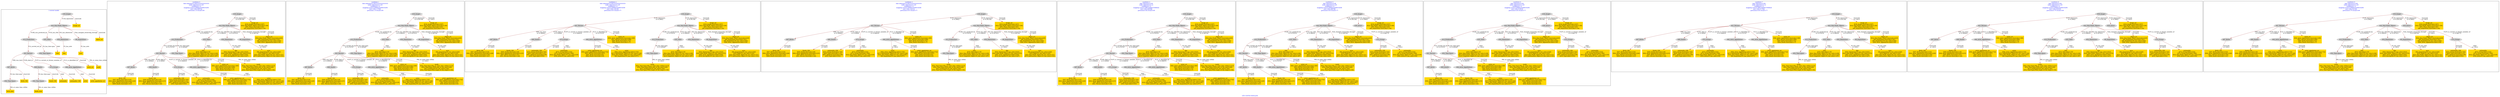digraph n0 {
fontcolor="blue"
remincross="true"
label="s24-s-norton-simon.json"
subgraph cluster_0 {
label="1-correct model"
n2[style="filled",color="white",fillcolor="lightgray",label="E12_Production1"];
n3[style="filled",color="white",fillcolor="lightgray",label="E21_Person1"];
n4[style="filled",color="white",fillcolor="lightgray",label="E52_Time-Span3"];
n5[style="filled",color="white",fillcolor="lightgray",label="E67_Birth1"];
n6[style="filled",color="white",fillcolor="lightgray",label="E69_Death1"];
n7[style="filled",color="white",fillcolor="lightgray",label="E74_Group1"];
n8[style="filled",color="white",fillcolor="lightgray",label="E82_Actor_Appellation1"];
n9[style="filled",color="white",fillcolor="lightgray",label="E22_Man-Made_Object1"];
n10[style="filled",color="white",fillcolor="lightgray",label="E35_Title1"];
n11[style="filled",color="white",fillcolor="lightgray",label="E54_Dimension1"];
n12[style="filled",color="white",fillcolor="lightgray",label="E8_Acquisition1"];
n13[style="filled",color="white",fillcolor="lightgray",label="E38_Image1"];
n14[style="filled",color="white",fillcolor="lightgray",label="E52_Time-Span1"];
n15[style="filled",color="white",fillcolor="lightgray",label="E52_Time-Span2"];
n16[shape="plaintext",style="filled",fillcolor="gold",label="artist_uri"];
n17[shape="plaintext",style="filled",fillcolor="gold",label="prov"];
n18[shape="plaintext",style="filled",fillcolor="gold",label="title"];
n19[shape="plaintext",style="filled",fillcolor="gold",label="nationality"];
n20[shape="plaintext",style="filled",fillcolor="gold",label="artist"];
n21[shape="plaintext",style="filled",fillcolor="gold",label="dim"];
n22[shape="plaintext",style="filled",fillcolor="gold",label="Death_URI"];
n23[shape="plaintext",style="filled",fillcolor="gold",label="artist_appellation_uri"];
n24[shape="plaintext",style="filled",fillcolor="gold",label="image_url"];
n25[shape="plaintext",style="filled",fillcolor="gold",label="made"];
n26[shape="plaintext",style="filled",fillcolor="gold",label="object_uri"];
n27[shape="plaintext",style="filled",fillcolor="gold",label="death_date"];
n28[shape="plaintext",style="filled",fillcolor="gold",label="Birth_URI"];
n29[shape="plaintext",style="filled",fillcolor="gold",label="birth_date"];
n30[shape="plaintext",style="filled",fillcolor="gold",label="nationality_URI"];
}
subgraph cluster_1 {
label="candidate 0\nlink coherence:0.08333333333333333\nnode coherence:0.125\nconfidence:1.0\nmapping score:0.4006410256410256\ncost:1304.099722\n-precision:1.0-recall:0.85"
n32[style="filled",color="white",fillcolor="lightgray",label="E12_Production1"];
n33[style="filled",color="white",fillcolor="lightgray",label="E21_Person1"];
n34[style="filled",color="white",fillcolor="lightgray",label="E52_Time-Span1"];
n35[style="filled",color="white",fillcolor="lightgray",label="E67_Birth1"];
n36[style="filled",color="white",fillcolor="lightgray",label="E69_Death1"];
n37[style="filled",color="white",fillcolor="lightgray",label="E74_Group1"];
n38[style="filled",color="white",fillcolor="lightgray",label="E82_Actor_Appellation1"];
n39[style="filled",color="white",fillcolor="lightgray",label="E22_Man-Made_Object1"];
n40[style="filled",color="white",fillcolor="lightgray",label="E35_Title1"];
n41[style="filled",color="white",fillcolor="lightgray",label="E54_Dimension1"];
n42[style="filled",color="white",fillcolor="lightgray",label="E8_Acquisition1"];
n43[style="filled",color="white",fillcolor="lightgray",label="E38_Image1"];
n44[shape="plaintext",style="filled",fillcolor="gold",label="dim\n[E54_Dimension,P3_has_note,0.823]\n[E22_Man-Made_Object,P3_has_note,0.075]\n[E82_Actor_Appellation,label,0.055]\n[E34_Inscription,P3_has_note,0.047]"];
n45[shape="plaintext",style="filled",fillcolor="gold",label="Death_URI\n[E69_Death,classLink,0.49]\n[E82_Actor_Appellation,classLink,0.215]\n[E67_Birth,classLink,0.151]\n[E21_Person,classLink,0.144]"];
n46[shape="plaintext",style="filled",fillcolor="gold",label="made\n[E52_Time-Span,P82_at_some_time_within,0.414]\n[E52_Time-Span,P82b_end_of_the_end,0.246]\n[E12_Production,P3_has_note,0.182]\n[E52_Time-Span,P82a_begin_of_the_begin,0.158]"];
n47[shape="plaintext",style="filled",fillcolor="gold",label="object_uri\n[E22_Man-Made_Object,classLink,0.629]\n[E8_Acquisition,classLink,0.187]\n[E8_Acquisition,P3_has_note,0.094]\n[E82_Actor_Appellation,label,0.09]"];
n48[shape="plaintext",style="filled",fillcolor="gold",label="artist_appellation_uri\n[E82_Actor_Appellation,classLink,0.732]\n[E21_Person,classLink,0.207]\n[E67_Birth,classLink,0.03]\n[E69_Death,classLink,0.03]"];
n49[shape="plaintext",style="filled",fillcolor="gold",label="nationality_URI\n[E74_Group,classLink,0.745]\n[E55_Type,classLink,0.131]\n[E57_Material,classLink,0.09]\n[E55_Type,label,0.033]"];
n50[shape="plaintext",style="filled",fillcolor="gold",label="artist_uri\n[E82_Actor_Appellation,classLink,0.389]\n[E21_Person,classLink,0.269]\n[E67_Birth,classLink,0.172]\n[E69_Death,classLink,0.17]"];
n51[shape="plaintext",style="filled",fillcolor="gold",label="image_url\n[E38_Image,classLink,0.507]\n[E22_Man-Made_Object,classLink,0.199]\n[E53_Place,classLink,0.161]\n[E8_Acquisition,classLink,0.134]"];
n52[shape="plaintext",style="filled",fillcolor="gold",label="nationality\n[E74_Group,label,0.534]\n[E74_Group,classLink,0.366]\n[E22_Man-Made_Object,P3_has_note,0.05]\n[E39_Actor,P3_has_note,0.05]"];
n53[shape="plaintext",style="filled",fillcolor="gold",label="artist\n[E82_Actor_Appellation,label,0.725]\n[E73_Information_Object,P3_has_note,0.106]\n[E22_Man-Made_Object,P3_has_note,0.091]\n[E8_Acquisition,P3_has_note,0.077]"];
n54[shape="plaintext",style="filled",fillcolor="gold",label="prov\n[E8_Acquisition,P3_has_note,0.526]\n[E30_Right,P3_has_note,0.252]\n[E22_Man-Made_Object,P3_has_note,0.121]\n[E73_Information_Object,P3_has_note,0.101]"];
n55[shape="plaintext",style="filled",fillcolor="gold",label="Birth_URI\n[E67_Birth,classLink,0.518]\n[E82_Actor_Appellation,classLink,0.228]\n[E21_Person,classLink,0.154]\n[E69_Death,classLink,0.101]"];
n56[shape="plaintext",style="filled",fillcolor="gold",label="title\n[E35_Title,label,0.35]\n[E22_Man-Made_Object,P3_has_note,0.238]\n[E73_Information_Object,P3_has_note,0.225]\n[E33_Linguistic_Object,P3_has_note,0.187]"];
}
subgraph cluster_2 {
label="candidate 1\nlink coherence:0.08333333333333333\nnode coherence:0.125\nconfidence:1.0\nmapping score:0.4006410256410256\ncost:1304.117851\n-precision:1.0-recall:0.85"
n58[style="filled",color="white",fillcolor="lightgray",label="E12_Production1"];
n59[style="filled",color="white",fillcolor="lightgray",label="E21_Person1"];
n60[style="filled",color="white",fillcolor="lightgray",label="E52_Time-Span1"];
n61[style="filled",color="white",fillcolor="lightgray",label="E67_Birth1"];
n62[style="filled",color="white",fillcolor="lightgray",label="E69_Death1"];
n63[style="filled",color="white",fillcolor="lightgray",label="E74_Group1"];
n64[style="filled",color="white",fillcolor="lightgray",label="E82_Actor_Appellation2"];
n65[style="filled",color="white",fillcolor="lightgray",label="E22_Man-Made_Object1"];
n66[style="filled",color="white",fillcolor="lightgray",label="E35_Title1"];
n67[style="filled",color="white",fillcolor="lightgray",label="E54_Dimension1"];
n68[style="filled",color="white",fillcolor="lightgray",label="E8_Acquisition1"];
n69[style="filled",color="white",fillcolor="lightgray",label="E38_Image1"];
n70[shape="plaintext",style="filled",fillcolor="gold",label="artist\n[E82_Actor_Appellation,label,0.725]\n[E73_Information_Object,P3_has_note,0.106]\n[E22_Man-Made_Object,P3_has_note,0.091]\n[E8_Acquisition,P3_has_note,0.077]"];
n71[shape="plaintext",style="filled",fillcolor="gold",label="dim\n[E54_Dimension,P3_has_note,0.823]\n[E22_Man-Made_Object,P3_has_note,0.075]\n[E82_Actor_Appellation,label,0.055]\n[E34_Inscription,P3_has_note,0.047]"];
n72[shape="plaintext",style="filled",fillcolor="gold",label="Death_URI\n[E69_Death,classLink,0.49]\n[E82_Actor_Appellation,classLink,0.215]\n[E67_Birth,classLink,0.151]\n[E21_Person,classLink,0.144]"];
n73[shape="plaintext",style="filled",fillcolor="gold",label="artist_appellation_uri\n[E82_Actor_Appellation,classLink,0.732]\n[E21_Person,classLink,0.207]\n[E67_Birth,classLink,0.03]\n[E69_Death,classLink,0.03]"];
n74[shape="plaintext",style="filled",fillcolor="gold",label="made\n[E52_Time-Span,P82_at_some_time_within,0.414]\n[E52_Time-Span,P82b_end_of_the_end,0.246]\n[E12_Production,P3_has_note,0.182]\n[E52_Time-Span,P82a_begin_of_the_begin,0.158]"];
n75[shape="plaintext",style="filled",fillcolor="gold",label="object_uri\n[E22_Man-Made_Object,classLink,0.629]\n[E8_Acquisition,classLink,0.187]\n[E8_Acquisition,P3_has_note,0.094]\n[E82_Actor_Appellation,label,0.09]"];
n76[shape="plaintext",style="filled",fillcolor="gold",label="nationality_URI\n[E74_Group,classLink,0.745]\n[E55_Type,classLink,0.131]\n[E57_Material,classLink,0.09]\n[E55_Type,label,0.033]"];
n77[shape="plaintext",style="filled",fillcolor="gold",label="artist_uri\n[E82_Actor_Appellation,classLink,0.389]\n[E21_Person,classLink,0.269]\n[E67_Birth,classLink,0.172]\n[E69_Death,classLink,0.17]"];
n78[shape="plaintext",style="filled",fillcolor="gold",label="image_url\n[E38_Image,classLink,0.507]\n[E22_Man-Made_Object,classLink,0.199]\n[E53_Place,classLink,0.161]\n[E8_Acquisition,classLink,0.134]"];
n79[shape="plaintext",style="filled",fillcolor="gold",label="nationality\n[E74_Group,label,0.534]\n[E74_Group,classLink,0.366]\n[E22_Man-Made_Object,P3_has_note,0.05]\n[E39_Actor,P3_has_note,0.05]"];
n80[shape="plaintext",style="filled",fillcolor="gold",label="prov\n[E8_Acquisition,P3_has_note,0.526]\n[E30_Right,P3_has_note,0.252]\n[E22_Man-Made_Object,P3_has_note,0.121]\n[E73_Information_Object,P3_has_note,0.101]"];
n81[shape="plaintext",style="filled",fillcolor="gold",label="Birth_URI\n[E67_Birth,classLink,0.518]\n[E82_Actor_Appellation,classLink,0.228]\n[E21_Person,classLink,0.154]\n[E69_Death,classLink,0.101]"];
n82[shape="plaintext",style="filled",fillcolor="gold",label="title\n[E35_Title,label,0.35]\n[E22_Man-Made_Object,P3_has_note,0.238]\n[E73_Information_Object,P3_has_note,0.225]\n[E33_Linguistic_Object,P3_has_note,0.187]"];
}
subgraph cluster_3 {
label="candidate 2\nlink coherence:0.08333333333333333\nnode coherence:0.125\nconfidence:1.0\nmapping score:0.4006410256410256\ncost:1304.126185\n-precision:0.91-recall:0.77"
n84[style="filled",color="white",fillcolor="lightgray",label="E12_Production1"];
n85[style="filled",color="white",fillcolor="lightgray",label="E52_Time-Span1"];
n86[style="filled",color="white",fillcolor="lightgray",label="E21_Person1"];
n87[style="filled",color="white",fillcolor="lightgray",label="E67_Birth1"];
n88[style="filled",color="white",fillcolor="lightgray",label="E69_Death1"];
n89[style="filled",color="white",fillcolor="lightgray",label="E74_Group1"];
n90[style="filled",color="white",fillcolor="lightgray",label="E82_Actor_Appellation1"];
n91[style="filled",color="white",fillcolor="lightgray",label="E22_Man-Made_Object1"];
n92[style="filled",color="white",fillcolor="lightgray",label="E35_Title1"];
n93[style="filled",color="white",fillcolor="lightgray",label="E54_Dimension1"];
n94[style="filled",color="white",fillcolor="lightgray",label="E8_Acquisition1"];
n95[style="filled",color="white",fillcolor="lightgray",label="E38_Image1"];
n96[shape="plaintext",style="filled",fillcolor="gold",label="dim\n[E54_Dimension,P3_has_note,0.823]\n[E22_Man-Made_Object,P3_has_note,0.075]\n[E82_Actor_Appellation,label,0.055]\n[E34_Inscription,P3_has_note,0.047]"];
n97[shape="plaintext",style="filled",fillcolor="gold",label="Death_URI\n[E69_Death,classLink,0.49]\n[E82_Actor_Appellation,classLink,0.215]\n[E67_Birth,classLink,0.151]\n[E21_Person,classLink,0.144]"];
n98[shape="plaintext",style="filled",fillcolor="gold",label="made\n[E52_Time-Span,P82_at_some_time_within,0.414]\n[E52_Time-Span,P82b_end_of_the_end,0.246]\n[E12_Production,P3_has_note,0.182]\n[E52_Time-Span,P82a_begin_of_the_begin,0.158]"];
n99[shape="plaintext",style="filled",fillcolor="gold",label="object_uri\n[E22_Man-Made_Object,classLink,0.629]\n[E8_Acquisition,classLink,0.187]\n[E8_Acquisition,P3_has_note,0.094]\n[E82_Actor_Appellation,label,0.09]"];
n100[shape="plaintext",style="filled",fillcolor="gold",label="artist_appellation_uri\n[E82_Actor_Appellation,classLink,0.732]\n[E21_Person,classLink,0.207]\n[E67_Birth,classLink,0.03]\n[E69_Death,classLink,0.03]"];
n101[shape="plaintext",style="filled",fillcolor="gold",label="nationality_URI\n[E74_Group,classLink,0.745]\n[E55_Type,classLink,0.131]\n[E57_Material,classLink,0.09]\n[E55_Type,label,0.033]"];
n102[shape="plaintext",style="filled",fillcolor="gold",label="artist_uri\n[E82_Actor_Appellation,classLink,0.389]\n[E21_Person,classLink,0.269]\n[E67_Birth,classLink,0.172]\n[E69_Death,classLink,0.17]"];
n103[shape="plaintext",style="filled",fillcolor="gold",label="image_url\n[E38_Image,classLink,0.507]\n[E22_Man-Made_Object,classLink,0.199]\n[E53_Place,classLink,0.161]\n[E8_Acquisition,classLink,0.134]"];
n104[shape="plaintext",style="filled",fillcolor="gold",label="nationality\n[E74_Group,label,0.534]\n[E74_Group,classLink,0.366]\n[E22_Man-Made_Object,P3_has_note,0.05]\n[E39_Actor,P3_has_note,0.05]"];
n105[shape="plaintext",style="filled",fillcolor="gold",label="artist\n[E82_Actor_Appellation,label,0.725]\n[E73_Information_Object,P3_has_note,0.106]\n[E22_Man-Made_Object,P3_has_note,0.091]\n[E8_Acquisition,P3_has_note,0.077]"];
n106[shape="plaintext",style="filled",fillcolor="gold",label="prov\n[E8_Acquisition,P3_has_note,0.526]\n[E30_Right,P3_has_note,0.252]\n[E22_Man-Made_Object,P3_has_note,0.121]\n[E73_Information_Object,P3_has_note,0.101]"];
n107[shape="plaintext",style="filled",fillcolor="gold",label="Birth_URI\n[E67_Birth,classLink,0.518]\n[E82_Actor_Appellation,classLink,0.228]\n[E21_Person,classLink,0.154]\n[E69_Death,classLink,0.101]"];
n108[shape="plaintext",style="filled",fillcolor="gold",label="title\n[E35_Title,label,0.35]\n[E22_Man-Made_Object,P3_has_note,0.238]\n[E73_Information_Object,P3_has_note,0.225]\n[E33_Linguistic_Object,P3_has_note,0.187]"];
}
subgraph cluster_4 {
label="candidate 3\nlink coherence:0.08333333333333333\nnode coherence:0.125\nconfidence:1.0\nmapping score:0.4006410256410256\ncost:1304.144314\n-precision:0.91-recall:0.77"
n110[style="filled",color="white",fillcolor="lightgray",label="E12_Production1"];
n111[style="filled",color="white",fillcolor="lightgray",label="E52_Time-Span1"];
n112[style="filled",color="white",fillcolor="lightgray",label="E21_Person1"];
n113[style="filled",color="white",fillcolor="lightgray",label="E67_Birth1"];
n114[style="filled",color="white",fillcolor="lightgray",label="E69_Death1"];
n115[style="filled",color="white",fillcolor="lightgray",label="E74_Group1"];
n116[style="filled",color="white",fillcolor="lightgray",label="E82_Actor_Appellation2"];
n117[style="filled",color="white",fillcolor="lightgray",label="E22_Man-Made_Object1"];
n118[style="filled",color="white",fillcolor="lightgray",label="E35_Title1"];
n119[style="filled",color="white",fillcolor="lightgray",label="E54_Dimension1"];
n120[style="filled",color="white",fillcolor="lightgray",label="E8_Acquisition1"];
n121[style="filled",color="white",fillcolor="lightgray",label="E38_Image1"];
n122[shape="plaintext",style="filled",fillcolor="gold",label="artist\n[E82_Actor_Appellation,label,0.725]\n[E73_Information_Object,P3_has_note,0.106]\n[E22_Man-Made_Object,P3_has_note,0.091]\n[E8_Acquisition,P3_has_note,0.077]"];
n123[shape="plaintext",style="filled",fillcolor="gold",label="dim\n[E54_Dimension,P3_has_note,0.823]\n[E22_Man-Made_Object,P3_has_note,0.075]\n[E82_Actor_Appellation,label,0.055]\n[E34_Inscription,P3_has_note,0.047]"];
n124[shape="plaintext",style="filled",fillcolor="gold",label="Death_URI\n[E69_Death,classLink,0.49]\n[E82_Actor_Appellation,classLink,0.215]\n[E67_Birth,classLink,0.151]\n[E21_Person,classLink,0.144]"];
n125[shape="plaintext",style="filled",fillcolor="gold",label="artist_appellation_uri\n[E82_Actor_Appellation,classLink,0.732]\n[E21_Person,classLink,0.207]\n[E67_Birth,classLink,0.03]\n[E69_Death,classLink,0.03]"];
n126[shape="plaintext",style="filled",fillcolor="gold",label="made\n[E52_Time-Span,P82_at_some_time_within,0.414]\n[E52_Time-Span,P82b_end_of_the_end,0.246]\n[E12_Production,P3_has_note,0.182]\n[E52_Time-Span,P82a_begin_of_the_begin,0.158]"];
n127[shape="plaintext",style="filled",fillcolor="gold",label="object_uri\n[E22_Man-Made_Object,classLink,0.629]\n[E8_Acquisition,classLink,0.187]\n[E8_Acquisition,P3_has_note,0.094]\n[E82_Actor_Appellation,label,0.09]"];
n128[shape="plaintext",style="filled",fillcolor="gold",label="nationality_URI\n[E74_Group,classLink,0.745]\n[E55_Type,classLink,0.131]\n[E57_Material,classLink,0.09]\n[E55_Type,label,0.033]"];
n129[shape="plaintext",style="filled",fillcolor="gold",label="artist_uri\n[E82_Actor_Appellation,classLink,0.389]\n[E21_Person,classLink,0.269]\n[E67_Birth,classLink,0.172]\n[E69_Death,classLink,0.17]"];
n130[shape="plaintext",style="filled",fillcolor="gold",label="image_url\n[E38_Image,classLink,0.507]\n[E22_Man-Made_Object,classLink,0.199]\n[E53_Place,classLink,0.161]\n[E8_Acquisition,classLink,0.134]"];
n131[shape="plaintext",style="filled",fillcolor="gold",label="nationality\n[E74_Group,label,0.534]\n[E74_Group,classLink,0.366]\n[E22_Man-Made_Object,P3_has_note,0.05]\n[E39_Actor,P3_has_note,0.05]"];
n132[shape="plaintext",style="filled",fillcolor="gold",label="prov\n[E8_Acquisition,P3_has_note,0.526]\n[E30_Right,P3_has_note,0.252]\n[E22_Man-Made_Object,P3_has_note,0.121]\n[E73_Information_Object,P3_has_note,0.101]"];
n133[shape="plaintext",style="filled",fillcolor="gold",label="Birth_URI\n[E67_Birth,classLink,0.518]\n[E82_Actor_Appellation,classLink,0.228]\n[E21_Person,classLink,0.154]\n[E69_Death,classLink,0.101]"];
n134[shape="plaintext",style="filled",fillcolor="gold",label="title\n[E35_Title,label,0.35]\n[E22_Man-Made_Object,P3_has_note,0.238]\n[E73_Information_Object,P3_has_note,0.225]\n[E33_Linguistic_Object,P3_has_note,0.187]"];
}
subgraph cluster_5 {
label="candidate 4\nlink coherence:0.08\nnode coherence:0.12\nconfidence:1.0\nmapping score:0.38615384615384624\ncost:1304.490598\n-precision:0.92-recall:0.85"
n136[style="filled",color="white",fillcolor="lightgray",label="E12_Production1"];
n137[style="filled",color="white",fillcolor="lightgray",label="E21_Person1"];
n138[style="filled",color="white",fillcolor="lightgray",label="E52_Time-Span1"];
n139[style="filled",color="white",fillcolor="lightgray",label="E67_Birth1"];
n140[style="filled",color="white",fillcolor="lightgray",label="E69_Death1"];
n141[style="filled",color="white",fillcolor="lightgray",label="E74_Group1"];
n142[style="filled",color="white",fillcolor="lightgray",label="E82_Actor_Appellation1"];
n143[style="filled",color="white",fillcolor="lightgray",label="E82_Actor_Appellation2"];
n144[style="filled",color="white",fillcolor="lightgray",label="E22_Man-Made_Object1"];
n145[style="filled",color="white",fillcolor="lightgray",label="E35_Title1"];
n146[style="filled",color="white",fillcolor="lightgray",label="E54_Dimension1"];
n147[style="filled",color="white",fillcolor="lightgray",label="E8_Acquisition1"];
n148[style="filled",color="white",fillcolor="lightgray",label="E38_Image1"];
n149[shape="plaintext",style="filled",fillcolor="gold",label="dim\n[E54_Dimension,P3_has_note,0.823]\n[E22_Man-Made_Object,P3_has_note,0.075]\n[E82_Actor_Appellation,label,0.055]\n[E34_Inscription,P3_has_note,0.047]"];
n150[shape="plaintext",style="filled",fillcolor="gold",label="Death_URI\n[E69_Death,classLink,0.49]\n[E82_Actor_Appellation,classLink,0.215]\n[E67_Birth,classLink,0.151]\n[E21_Person,classLink,0.144]"];
n151[shape="plaintext",style="filled",fillcolor="gold",label="artist_appellation_uri\n[E82_Actor_Appellation,classLink,0.732]\n[E21_Person,classLink,0.207]\n[E67_Birth,classLink,0.03]\n[E69_Death,classLink,0.03]"];
n152[shape="plaintext",style="filled",fillcolor="gold",label="made\n[E52_Time-Span,P82_at_some_time_within,0.414]\n[E52_Time-Span,P82b_end_of_the_end,0.246]\n[E12_Production,P3_has_note,0.182]\n[E52_Time-Span,P82a_begin_of_the_begin,0.158]"];
n153[shape="plaintext",style="filled",fillcolor="gold",label="object_uri\n[E22_Man-Made_Object,classLink,0.629]\n[E8_Acquisition,classLink,0.187]\n[E8_Acquisition,P3_has_note,0.094]\n[E82_Actor_Appellation,label,0.09]"];
n154[shape="plaintext",style="filled",fillcolor="gold",label="nationality_URI\n[E74_Group,classLink,0.745]\n[E55_Type,classLink,0.131]\n[E57_Material,classLink,0.09]\n[E55_Type,label,0.033]"];
n155[shape="plaintext",style="filled",fillcolor="gold",label="artist_uri\n[E82_Actor_Appellation,classLink,0.389]\n[E21_Person,classLink,0.269]\n[E67_Birth,classLink,0.172]\n[E69_Death,classLink,0.17]"];
n156[shape="plaintext",style="filled",fillcolor="gold",label="image_url\n[E38_Image,classLink,0.507]\n[E22_Man-Made_Object,classLink,0.199]\n[E53_Place,classLink,0.161]\n[E8_Acquisition,classLink,0.134]"];
n157[shape="plaintext",style="filled",fillcolor="gold",label="nationality\n[E74_Group,label,0.534]\n[E74_Group,classLink,0.366]\n[E22_Man-Made_Object,P3_has_note,0.05]\n[E39_Actor,P3_has_note,0.05]"];
n158[shape="plaintext",style="filled",fillcolor="gold",label="artist\n[E82_Actor_Appellation,label,0.725]\n[E73_Information_Object,P3_has_note,0.106]\n[E22_Man-Made_Object,P3_has_note,0.091]\n[E8_Acquisition,P3_has_note,0.077]"];
n159[shape="plaintext",style="filled",fillcolor="gold",label="prov\n[E8_Acquisition,P3_has_note,0.526]\n[E30_Right,P3_has_note,0.252]\n[E22_Man-Made_Object,P3_has_note,0.121]\n[E73_Information_Object,P3_has_note,0.101]"];
n160[shape="plaintext",style="filled",fillcolor="gold",label="Birth_URI\n[E67_Birth,classLink,0.518]\n[E82_Actor_Appellation,classLink,0.228]\n[E21_Person,classLink,0.154]\n[E69_Death,classLink,0.101]"];
n161[shape="plaintext",style="filled",fillcolor="gold",label="title\n[E35_Title,label,0.35]\n[E22_Man-Made_Object,P3_has_note,0.238]\n[E73_Information_Object,P3_has_note,0.225]\n[E33_Linguistic_Object,P3_has_note,0.187]"];
}
subgraph cluster_6 {
label="candidate 5\nlink coherence:0.08\nnode coherence:0.125\nconfidence:1.0\nmapping score:0.4006410256410256\ncost:1304.498789\n-precision:0.83-recall:0.77"
n163[style="filled",color="white",fillcolor="lightgray",label="E12_Production1"];
n164[style="filled",color="white",fillcolor="lightgray",label="E21_Person1"];
n165[style="filled",color="white",fillcolor="lightgray",label="E52_Time-Span1"];
n166[style="filled",color="white",fillcolor="lightgray",label="E67_Birth1"];
n167[style="filled",color="white",fillcolor="lightgray",label="E69_Death1"];
n168[style="filled",color="white",fillcolor="lightgray",label="E82_Actor_Appellation1"];
n169[style="filled",color="white",fillcolor="lightgray",label="E22_Man-Made_Object1"];
n170[style="filled",color="white",fillcolor="lightgray",label="E35_Title1"];
n171[style="filled",color="white",fillcolor="lightgray",label="E54_Dimension1"];
n172[style="filled",color="white",fillcolor="lightgray",label="E8_Acquisition1"];
n173[style="filled",color="white",fillcolor="lightgray",label="E38_Image1"];
n174[style="filled",color="white",fillcolor="lightgray",label="E39_Actor1"];
n175[style="filled",color="white",fillcolor="lightgray",label="E74_Group1"];
n176[shape="plaintext",style="filled",fillcolor="gold",label="dim\n[E54_Dimension,P3_has_note,0.823]\n[E22_Man-Made_Object,P3_has_note,0.075]\n[E82_Actor_Appellation,label,0.055]\n[E34_Inscription,P3_has_note,0.047]"];
n177[shape="plaintext",style="filled",fillcolor="gold",label="Death_URI\n[E69_Death,classLink,0.49]\n[E82_Actor_Appellation,classLink,0.215]\n[E67_Birth,classLink,0.151]\n[E21_Person,classLink,0.144]"];
n178[shape="plaintext",style="filled",fillcolor="gold",label="made\n[E52_Time-Span,P82_at_some_time_within,0.414]\n[E52_Time-Span,P82b_end_of_the_end,0.246]\n[E12_Production,P3_has_note,0.182]\n[E52_Time-Span,P82a_begin_of_the_begin,0.158]"];
n179[shape="plaintext",style="filled",fillcolor="gold",label="object_uri\n[E22_Man-Made_Object,classLink,0.629]\n[E8_Acquisition,classLink,0.187]\n[E8_Acquisition,P3_has_note,0.094]\n[E82_Actor_Appellation,label,0.09]"];
n180[shape="plaintext",style="filled",fillcolor="gold",label="artist_appellation_uri\n[E82_Actor_Appellation,classLink,0.732]\n[E21_Person,classLink,0.207]\n[E67_Birth,classLink,0.03]\n[E69_Death,classLink,0.03]"];
n181[shape="plaintext",style="filled",fillcolor="gold",label="nationality_URI\n[E74_Group,classLink,0.745]\n[E55_Type,classLink,0.131]\n[E57_Material,classLink,0.09]\n[E55_Type,label,0.033]"];
n182[shape="plaintext",style="filled",fillcolor="gold",label="artist_uri\n[E82_Actor_Appellation,classLink,0.389]\n[E21_Person,classLink,0.269]\n[E67_Birth,classLink,0.172]\n[E69_Death,classLink,0.17]"];
n183[shape="plaintext",style="filled",fillcolor="gold",label="image_url\n[E38_Image,classLink,0.507]\n[E22_Man-Made_Object,classLink,0.199]\n[E53_Place,classLink,0.161]\n[E8_Acquisition,classLink,0.134]"];
n184[shape="plaintext",style="filled",fillcolor="gold",label="nationality\n[E74_Group,label,0.534]\n[E74_Group,classLink,0.366]\n[E22_Man-Made_Object,P3_has_note,0.05]\n[E39_Actor,P3_has_note,0.05]"];
n185[shape="plaintext",style="filled",fillcolor="gold",label="artist\n[E82_Actor_Appellation,label,0.725]\n[E73_Information_Object,P3_has_note,0.106]\n[E22_Man-Made_Object,P3_has_note,0.091]\n[E8_Acquisition,P3_has_note,0.077]"];
n186[shape="plaintext",style="filled",fillcolor="gold",label="prov\n[E8_Acquisition,P3_has_note,0.526]\n[E30_Right,P3_has_note,0.252]\n[E22_Man-Made_Object,P3_has_note,0.121]\n[E73_Information_Object,P3_has_note,0.101]"];
n187[shape="plaintext",style="filled",fillcolor="gold",label="Birth_URI\n[E67_Birth,classLink,0.518]\n[E82_Actor_Appellation,classLink,0.228]\n[E21_Person,classLink,0.154]\n[E69_Death,classLink,0.101]"];
n188[shape="plaintext",style="filled",fillcolor="gold",label="title\n[E35_Title,label,0.35]\n[E22_Man-Made_Object,P3_has_note,0.238]\n[E73_Information_Object,P3_has_note,0.225]\n[E33_Linguistic_Object,P3_has_note,0.187]"];
}
subgraph cluster_7 {
label="candidate 6\nlink coherence:0.08\nnode coherence:0.125\nconfidence:1.0\nmapping score:0.4006410256410256\ncost:1304.516918\n-precision:0.83-recall:0.77"
n190[style="filled",color="white",fillcolor="lightgray",label="E12_Production1"];
n191[style="filled",color="white",fillcolor="lightgray",label="E21_Person1"];
n192[style="filled",color="white",fillcolor="lightgray",label="E52_Time-Span1"];
n193[style="filled",color="white",fillcolor="lightgray",label="E67_Birth1"];
n194[style="filled",color="white",fillcolor="lightgray",label="E69_Death1"];
n195[style="filled",color="white",fillcolor="lightgray",label="E82_Actor_Appellation2"];
n196[style="filled",color="white",fillcolor="lightgray",label="E22_Man-Made_Object1"];
n197[style="filled",color="white",fillcolor="lightgray",label="E35_Title1"];
n198[style="filled",color="white",fillcolor="lightgray",label="E54_Dimension1"];
n199[style="filled",color="white",fillcolor="lightgray",label="E8_Acquisition1"];
n200[style="filled",color="white",fillcolor="lightgray",label="E38_Image1"];
n201[style="filled",color="white",fillcolor="lightgray",label="E39_Actor1"];
n202[style="filled",color="white",fillcolor="lightgray",label="E74_Group1"];
n203[shape="plaintext",style="filled",fillcolor="gold",label="artist\n[E82_Actor_Appellation,label,0.725]\n[E73_Information_Object,P3_has_note,0.106]\n[E22_Man-Made_Object,P3_has_note,0.091]\n[E8_Acquisition,P3_has_note,0.077]"];
n204[shape="plaintext",style="filled",fillcolor="gold",label="dim\n[E54_Dimension,P3_has_note,0.823]\n[E22_Man-Made_Object,P3_has_note,0.075]\n[E82_Actor_Appellation,label,0.055]\n[E34_Inscription,P3_has_note,0.047]"];
n205[shape="plaintext",style="filled",fillcolor="gold",label="Death_URI\n[E69_Death,classLink,0.49]\n[E82_Actor_Appellation,classLink,0.215]\n[E67_Birth,classLink,0.151]\n[E21_Person,classLink,0.144]"];
n206[shape="plaintext",style="filled",fillcolor="gold",label="artist_appellation_uri\n[E82_Actor_Appellation,classLink,0.732]\n[E21_Person,classLink,0.207]\n[E67_Birth,classLink,0.03]\n[E69_Death,classLink,0.03]"];
n207[shape="plaintext",style="filled",fillcolor="gold",label="made\n[E52_Time-Span,P82_at_some_time_within,0.414]\n[E52_Time-Span,P82b_end_of_the_end,0.246]\n[E12_Production,P3_has_note,0.182]\n[E52_Time-Span,P82a_begin_of_the_begin,0.158]"];
n208[shape="plaintext",style="filled",fillcolor="gold",label="object_uri\n[E22_Man-Made_Object,classLink,0.629]\n[E8_Acquisition,classLink,0.187]\n[E8_Acquisition,P3_has_note,0.094]\n[E82_Actor_Appellation,label,0.09]"];
n209[shape="plaintext",style="filled",fillcolor="gold",label="nationality_URI\n[E74_Group,classLink,0.745]\n[E55_Type,classLink,0.131]\n[E57_Material,classLink,0.09]\n[E55_Type,label,0.033]"];
n210[shape="plaintext",style="filled",fillcolor="gold",label="artist_uri\n[E82_Actor_Appellation,classLink,0.389]\n[E21_Person,classLink,0.269]\n[E67_Birth,classLink,0.172]\n[E69_Death,classLink,0.17]"];
n211[shape="plaintext",style="filled",fillcolor="gold",label="image_url\n[E38_Image,classLink,0.507]\n[E22_Man-Made_Object,classLink,0.199]\n[E53_Place,classLink,0.161]\n[E8_Acquisition,classLink,0.134]"];
n212[shape="plaintext",style="filled",fillcolor="gold",label="nationality\n[E74_Group,label,0.534]\n[E74_Group,classLink,0.366]\n[E22_Man-Made_Object,P3_has_note,0.05]\n[E39_Actor,P3_has_note,0.05]"];
n213[shape="plaintext",style="filled",fillcolor="gold",label="prov\n[E8_Acquisition,P3_has_note,0.526]\n[E30_Right,P3_has_note,0.252]\n[E22_Man-Made_Object,P3_has_note,0.121]\n[E73_Information_Object,P3_has_note,0.101]"];
n214[shape="plaintext",style="filled",fillcolor="gold",label="Birth_URI\n[E67_Birth,classLink,0.518]\n[E82_Actor_Appellation,classLink,0.228]\n[E21_Person,classLink,0.154]\n[E69_Death,classLink,0.101]"];
n215[shape="plaintext",style="filled",fillcolor="gold",label="title\n[E35_Title,label,0.35]\n[E22_Man-Made_Object,P3_has_note,0.238]\n[E73_Information_Object,P3_has_note,0.225]\n[E33_Linguistic_Object,P3_has_note,0.187]"];
}
subgraph cluster_8 {
label="candidate 7\nlink coherence:0.08\nnode coherence:0.12\nconfidence:1.0\nmapping score:0.38615384615384624\ncost:1304.517061\n-precision:0.83-recall:0.77"
n217[style="filled",color="white",fillcolor="lightgray",label="E12_Production1"];
n218[style="filled",color="white",fillcolor="lightgray",label="E52_Time-Span1"];
n219[style="filled",color="white",fillcolor="lightgray",label="E21_Person1"];
n220[style="filled",color="white",fillcolor="lightgray",label="E67_Birth1"];
n221[style="filled",color="white",fillcolor="lightgray",label="E69_Death1"];
n222[style="filled",color="white",fillcolor="lightgray",label="E74_Group1"];
n223[style="filled",color="white",fillcolor="lightgray",label="E82_Actor_Appellation1"];
n224[style="filled",color="white",fillcolor="lightgray",label="E82_Actor_Appellation2"];
n225[style="filled",color="white",fillcolor="lightgray",label="E22_Man-Made_Object1"];
n226[style="filled",color="white",fillcolor="lightgray",label="E35_Title1"];
n227[style="filled",color="white",fillcolor="lightgray",label="E54_Dimension1"];
n228[style="filled",color="white",fillcolor="lightgray",label="E8_Acquisition1"];
n229[style="filled",color="white",fillcolor="lightgray",label="E38_Image1"];
n230[shape="plaintext",style="filled",fillcolor="gold",label="dim\n[E54_Dimension,P3_has_note,0.823]\n[E22_Man-Made_Object,P3_has_note,0.075]\n[E82_Actor_Appellation,label,0.055]\n[E34_Inscription,P3_has_note,0.047]"];
n231[shape="plaintext",style="filled",fillcolor="gold",label="Death_URI\n[E69_Death,classLink,0.49]\n[E82_Actor_Appellation,classLink,0.215]\n[E67_Birth,classLink,0.151]\n[E21_Person,classLink,0.144]"];
n232[shape="plaintext",style="filled",fillcolor="gold",label="artist_appellation_uri\n[E82_Actor_Appellation,classLink,0.732]\n[E21_Person,classLink,0.207]\n[E67_Birth,classLink,0.03]\n[E69_Death,classLink,0.03]"];
n233[shape="plaintext",style="filled",fillcolor="gold",label="made\n[E52_Time-Span,P82_at_some_time_within,0.414]\n[E52_Time-Span,P82b_end_of_the_end,0.246]\n[E12_Production,P3_has_note,0.182]\n[E52_Time-Span,P82a_begin_of_the_begin,0.158]"];
n234[shape="plaintext",style="filled",fillcolor="gold",label="object_uri\n[E22_Man-Made_Object,classLink,0.629]\n[E8_Acquisition,classLink,0.187]\n[E8_Acquisition,P3_has_note,0.094]\n[E82_Actor_Appellation,label,0.09]"];
n235[shape="plaintext",style="filled",fillcolor="gold",label="nationality_URI\n[E74_Group,classLink,0.745]\n[E55_Type,classLink,0.131]\n[E57_Material,classLink,0.09]\n[E55_Type,label,0.033]"];
n236[shape="plaintext",style="filled",fillcolor="gold",label="artist_uri\n[E82_Actor_Appellation,classLink,0.389]\n[E21_Person,classLink,0.269]\n[E67_Birth,classLink,0.172]\n[E69_Death,classLink,0.17]"];
n237[shape="plaintext",style="filled",fillcolor="gold",label="image_url\n[E38_Image,classLink,0.507]\n[E22_Man-Made_Object,classLink,0.199]\n[E53_Place,classLink,0.161]\n[E8_Acquisition,classLink,0.134]"];
n238[shape="plaintext",style="filled",fillcolor="gold",label="nationality\n[E74_Group,label,0.534]\n[E74_Group,classLink,0.366]\n[E22_Man-Made_Object,P3_has_note,0.05]\n[E39_Actor,P3_has_note,0.05]"];
n239[shape="plaintext",style="filled",fillcolor="gold",label="artist\n[E82_Actor_Appellation,label,0.725]\n[E73_Information_Object,P3_has_note,0.106]\n[E22_Man-Made_Object,P3_has_note,0.091]\n[E8_Acquisition,P3_has_note,0.077]"];
n240[shape="plaintext",style="filled",fillcolor="gold",label="prov\n[E8_Acquisition,P3_has_note,0.526]\n[E30_Right,P3_has_note,0.252]\n[E22_Man-Made_Object,P3_has_note,0.121]\n[E73_Information_Object,P3_has_note,0.101]"];
n241[shape="plaintext",style="filled",fillcolor="gold",label="Birth_URI\n[E67_Birth,classLink,0.518]\n[E82_Actor_Appellation,classLink,0.228]\n[E21_Person,classLink,0.154]\n[E69_Death,classLink,0.101]"];
n242[shape="plaintext",style="filled",fillcolor="gold",label="title\n[E35_Title,label,0.35]\n[E22_Man-Made_Object,P3_has_note,0.238]\n[E73_Information_Object,P3_has_note,0.225]\n[E33_Linguistic_Object,P3_has_note,0.187]"];
}
subgraph cluster_9 {
label="candidate 8\nlink coherence:0.08\nnode coherence:0.125\nconfidence:1.0\nmapping score:0.4006410256410256\ncost:1304.525253\n-precision:0.75-recall:0.69"
n244[style="filled",color="white",fillcolor="lightgray",label="E12_Production1"];
n245[style="filled",color="white",fillcolor="lightgray",label="E52_Time-Span1"];
n246[style="filled",color="white",fillcolor="lightgray",label="E21_Person1"];
n247[style="filled",color="white",fillcolor="lightgray",label="E67_Birth1"];
n248[style="filled",color="white",fillcolor="lightgray",label="E69_Death1"];
n249[style="filled",color="white",fillcolor="lightgray",label="E82_Actor_Appellation1"];
n250[style="filled",color="white",fillcolor="lightgray",label="E22_Man-Made_Object1"];
n251[style="filled",color="white",fillcolor="lightgray",label="E35_Title1"];
n252[style="filled",color="white",fillcolor="lightgray",label="E54_Dimension1"];
n253[style="filled",color="white",fillcolor="lightgray",label="E8_Acquisition1"];
n254[style="filled",color="white",fillcolor="lightgray",label="E38_Image1"];
n255[style="filled",color="white",fillcolor="lightgray",label="E39_Actor1"];
n256[style="filled",color="white",fillcolor="lightgray",label="E74_Group1"];
n257[shape="plaintext",style="filled",fillcolor="gold",label="dim\n[E54_Dimension,P3_has_note,0.823]\n[E22_Man-Made_Object,P3_has_note,0.075]\n[E82_Actor_Appellation,label,0.055]\n[E34_Inscription,P3_has_note,0.047]"];
n258[shape="plaintext",style="filled",fillcolor="gold",label="Death_URI\n[E69_Death,classLink,0.49]\n[E82_Actor_Appellation,classLink,0.215]\n[E67_Birth,classLink,0.151]\n[E21_Person,classLink,0.144]"];
n259[shape="plaintext",style="filled",fillcolor="gold",label="made\n[E52_Time-Span,P82_at_some_time_within,0.414]\n[E52_Time-Span,P82b_end_of_the_end,0.246]\n[E12_Production,P3_has_note,0.182]\n[E52_Time-Span,P82a_begin_of_the_begin,0.158]"];
n260[shape="plaintext",style="filled",fillcolor="gold",label="object_uri\n[E22_Man-Made_Object,classLink,0.629]\n[E8_Acquisition,classLink,0.187]\n[E8_Acquisition,P3_has_note,0.094]\n[E82_Actor_Appellation,label,0.09]"];
n261[shape="plaintext",style="filled",fillcolor="gold",label="artist_appellation_uri\n[E82_Actor_Appellation,classLink,0.732]\n[E21_Person,classLink,0.207]\n[E67_Birth,classLink,0.03]\n[E69_Death,classLink,0.03]"];
n262[shape="plaintext",style="filled",fillcolor="gold",label="nationality_URI\n[E74_Group,classLink,0.745]\n[E55_Type,classLink,0.131]\n[E57_Material,classLink,0.09]\n[E55_Type,label,0.033]"];
n263[shape="plaintext",style="filled",fillcolor="gold",label="artist_uri\n[E82_Actor_Appellation,classLink,0.389]\n[E21_Person,classLink,0.269]\n[E67_Birth,classLink,0.172]\n[E69_Death,classLink,0.17]"];
n264[shape="plaintext",style="filled",fillcolor="gold",label="image_url\n[E38_Image,classLink,0.507]\n[E22_Man-Made_Object,classLink,0.199]\n[E53_Place,classLink,0.161]\n[E8_Acquisition,classLink,0.134]"];
n265[shape="plaintext",style="filled",fillcolor="gold",label="nationality\n[E74_Group,label,0.534]\n[E74_Group,classLink,0.366]\n[E22_Man-Made_Object,P3_has_note,0.05]\n[E39_Actor,P3_has_note,0.05]"];
n266[shape="plaintext",style="filled",fillcolor="gold",label="artist\n[E82_Actor_Appellation,label,0.725]\n[E73_Information_Object,P3_has_note,0.106]\n[E22_Man-Made_Object,P3_has_note,0.091]\n[E8_Acquisition,P3_has_note,0.077]"];
n267[shape="plaintext",style="filled",fillcolor="gold",label="prov\n[E8_Acquisition,P3_has_note,0.526]\n[E30_Right,P3_has_note,0.252]\n[E22_Man-Made_Object,P3_has_note,0.121]\n[E73_Information_Object,P3_has_note,0.101]"];
n268[shape="plaintext",style="filled",fillcolor="gold",label="Birth_URI\n[E67_Birth,classLink,0.518]\n[E82_Actor_Appellation,classLink,0.228]\n[E21_Person,classLink,0.154]\n[E69_Death,classLink,0.101]"];
n269[shape="plaintext",style="filled",fillcolor="gold",label="title\n[E35_Title,label,0.35]\n[E22_Man-Made_Object,P3_has_note,0.238]\n[E73_Information_Object,P3_has_note,0.225]\n[E33_Linguistic_Object,P3_has_note,0.187]"];
}
subgraph cluster_10 {
label="candidate 9\nlink coherence:0.08\nnode coherence:0.125\nconfidence:1.0\nmapping score:0.4006410256410256\ncost:1304.543381\n-precision:0.75-recall:0.69"
n271[style="filled",color="white",fillcolor="lightgray",label="E12_Production1"];
n272[style="filled",color="white",fillcolor="lightgray",label="E52_Time-Span1"];
n273[style="filled",color="white",fillcolor="lightgray",label="E21_Person1"];
n274[style="filled",color="white",fillcolor="lightgray",label="E67_Birth1"];
n275[style="filled",color="white",fillcolor="lightgray",label="E69_Death1"];
n276[style="filled",color="white",fillcolor="lightgray",label="E82_Actor_Appellation2"];
n277[style="filled",color="white",fillcolor="lightgray",label="E22_Man-Made_Object1"];
n278[style="filled",color="white",fillcolor="lightgray",label="E35_Title1"];
n279[style="filled",color="white",fillcolor="lightgray",label="E54_Dimension1"];
n280[style="filled",color="white",fillcolor="lightgray",label="E8_Acquisition1"];
n281[style="filled",color="white",fillcolor="lightgray",label="E38_Image1"];
n282[style="filled",color="white",fillcolor="lightgray",label="E39_Actor1"];
n283[style="filled",color="white",fillcolor="lightgray",label="E74_Group1"];
n284[shape="plaintext",style="filled",fillcolor="gold",label="artist\n[E82_Actor_Appellation,label,0.725]\n[E73_Information_Object,P3_has_note,0.106]\n[E22_Man-Made_Object,P3_has_note,0.091]\n[E8_Acquisition,P3_has_note,0.077]"];
n285[shape="plaintext",style="filled",fillcolor="gold",label="dim\n[E54_Dimension,P3_has_note,0.823]\n[E22_Man-Made_Object,P3_has_note,0.075]\n[E82_Actor_Appellation,label,0.055]\n[E34_Inscription,P3_has_note,0.047]"];
n286[shape="plaintext",style="filled",fillcolor="gold",label="Death_URI\n[E69_Death,classLink,0.49]\n[E82_Actor_Appellation,classLink,0.215]\n[E67_Birth,classLink,0.151]\n[E21_Person,classLink,0.144]"];
n287[shape="plaintext",style="filled",fillcolor="gold",label="artist_appellation_uri\n[E82_Actor_Appellation,classLink,0.732]\n[E21_Person,classLink,0.207]\n[E67_Birth,classLink,0.03]\n[E69_Death,classLink,0.03]"];
n288[shape="plaintext",style="filled",fillcolor="gold",label="made\n[E52_Time-Span,P82_at_some_time_within,0.414]\n[E52_Time-Span,P82b_end_of_the_end,0.246]\n[E12_Production,P3_has_note,0.182]\n[E52_Time-Span,P82a_begin_of_the_begin,0.158]"];
n289[shape="plaintext",style="filled",fillcolor="gold",label="object_uri\n[E22_Man-Made_Object,classLink,0.629]\n[E8_Acquisition,classLink,0.187]\n[E8_Acquisition,P3_has_note,0.094]\n[E82_Actor_Appellation,label,0.09]"];
n290[shape="plaintext",style="filled",fillcolor="gold",label="nationality_URI\n[E74_Group,classLink,0.745]\n[E55_Type,classLink,0.131]\n[E57_Material,classLink,0.09]\n[E55_Type,label,0.033]"];
n291[shape="plaintext",style="filled",fillcolor="gold",label="artist_uri\n[E82_Actor_Appellation,classLink,0.389]\n[E21_Person,classLink,0.269]\n[E67_Birth,classLink,0.172]\n[E69_Death,classLink,0.17]"];
n292[shape="plaintext",style="filled",fillcolor="gold",label="image_url\n[E38_Image,classLink,0.507]\n[E22_Man-Made_Object,classLink,0.199]\n[E53_Place,classLink,0.161]\n[E8_Acquisition,classLink,0.134]"];
n293[shape="plaintext",style="filled",fillcolor="gold",label="nationality\n[E74_Group,label,0.534]\n[E74_Group,classLink,0.366]\n[E22_Man-Made_Object,P3_has_note,0.05]\n[E39_Actor,P3_has_note,0.05]"];
n294[shape="plaintext",style="filled",fillcolor="gold",label="prov\n[E8_Acquisition,P3_has_note,0.526]\n[E30_Right,P3_has_note,0.252]\n[E22_Man-Made_Object,P3_has_note,0.121]\n[E73_Information_Object,P3_has_note,0.101]"];
n295[shape="plaintext",style="filled",fillcolor="gold",label="Birth_URI\n[E67_Birth,classLink,0.518]\n[E82_Actor_Appellation,classLink,0.228]\n[E21_Person,classLink,0.154]\n[E69_Death,classLink,0.101]"];
n296[shape="plaintext",style="filled",fillcolor="gold",label="title\n[E35_Title,label,0.35]\n[E22_Man-Made_Object,P3_has_note,0.238]\n[E73_Information_Object,P3_has_note,0.225]\n[E33_Linguistic_Object,P3_has_note,0.187]"];
}
n2 -> n3[color="brown",fontcolor="black",label="P14_carried_out_by"]
n2 -> n4[color="brown",fontcolor="black",label="P4_has_time-span"]
n3 -> n5[color="brown",fontcolor="black",label="P98i_was_born"]
n3 -> n6[color="brown",fontcolor="black",label="P100i_died_in"]
n3 -> n7[color="brown",fontcolor="black",label="P107i_is_current_or_former_member_of"]
n3 -> n8[color="brown",fontcolor="black",label="P131_is_identified_by"]
n9 -> n2[color="brown",fontcolor="black",label="P108i_was_produced_by"]
n9 -> n10[color="brown",fontcolor="black",label="P102_has_title"]
n9 -> n11[color="brown",fontcolor="black",label="P43_has_dimension"]
n9 -> n12[color="brown",fontcolor="black",label="P24i_changed_ownership_through"]
n13 -> n9[color="brown",fontcolor="black",label="P138_represents"]
n5 -> n14[color="brown",fontcolor="black",label="P4_has_time-span"]
n6 -> n15[color="brown",fontcolor="black",label="P4_has_time-span"]
n3 -> n16[color="brown",fontcolor="black",label="classLink"]
n12 -> n17[color="brown",fontcolor="black",label="P3_has_note"]
n10 -> n18[color="brown",fontcolor="black",label="label"]
n7 -> n19[color="brown",fontcolor="black",label="label"]
n8 -> n20[color="brown",fontcolor="black",label="label"]
n11 -> n21[color="brown",fontcolor="black",label="P3_has_note"]
n6 -> n22[color="brown",fontcolor="black",label="classLink"]
n8 -> n23[color="brown",fontcolor="black",label="classLink"]
n13 -> n24[color="brown",fontcolor="black",label="classLink"]
n4 -> n25[color="brown",fontcolor="black",label="P82_at_some_time_within"]
n9 -> n26[color="brown",fontcolor="black",label="classLink"]
n15 -> n27[color="brown",fontcolor="black",label="P82_at_some_time_within"]
n5 -> n28[color="brown",fontcolor="black",label="classLink"]
n14 -> n29[color="brown",fontcolor="black",label="P82_at_some_time_within"]
n7 -> n30[color="brown",fontcolor="black",label="classLink"]
n32 -> n33[color="brown",fontcolor="black",label="P14_carried_out_by\nw=0.372747"]
n32 -> n34[color="brown",fontcolor="black",label="P4_has_time-span\nw=0.385487"]
n33 -> n35[color="brown",fontcolor="black",label="P98i_was_born\nw=0.385623"]
n33 -> n36[color="brown",fontcolor="black",label="P100i_died_in\nw=0.38563"]
n33 -> n37[color="brown",fontcolor="black",label="P107i_is_current_or_former_member_of\nw=0.384918"]
n33 -> n38[color="brown",fontcolor="black",label="P131_is_identified_by\nw=0.372747"]
n39 -> n32[color="brown",fontcolor="black",label="P108i_was_produced_by\nw=0.378701"]
n39 -> n40[color="brown",fontcolor="black",label="P102_has_title\nw=0.389351"]
n39 -> n41[color="brown",fontcolor="black",label="P43_has_dimension\nw=0.357412"]
n39 -> n42[color="brown",fontcolor="black",label="P24i_changed_ownership_through\nw=0.385762"]
n43 -> n39[color="brown",fontcolor="black",label="P138_represents\nw=0.301344"]
n41 -> n44[color="brown",fontcolor="black",label="P3_has_note\nw=100.0"]
n36 -> n45[color="brown",fontcolor="black",label="classLink\nw=100.0"]
n34 -> n46[color="brown",fontcolor="black",label="P82_at_some_time_within\nw=100.0"]
n39 -> n47[color="brown",fontcolor="black",label="classLink\nw=100.0"]
n38 -> n48[color="brown",fontcolor="black",label="classLink\nw=100.0"]
n37 -> n49[color="brown",fontcolor="black",label="classLink\nw=100.0"]
n33 -> n50[color="brown",fontcolor="black",label="classLink\nw=100.0"]
n43 -> n51[color="brown",fontcolor="black",label="classLink\nw=100.0"]
n37 -> n52[color="brown",fontcolor="black",label="label\nw=100.0"]
n38 -> n53[color="brown",fontcolor="black",label="label\nw=100.0"]
n42 -> n54[color="brown",fontcolor="black",label="P3_has_note\nw=100.0"]
n35 -> n55[color="brown",fontcolor="black",label="classLink\nw=100.0"]
n40 -> n56[color="brown",fontcolor="black",label="label\nw=100.0"]
n58 -> n59[color="brown",fontcolor="black",label="P14_carried_out_by\nw=0.372747"]
n58 -> n60[color="brown",fontcolor="black",label="P4_has_time-span\nw=0.385487"]
n59 -> n61[color="brown",fontcolor="black",label="P98i_was_born\nw=0.385623"]
n59 -> n62[color="brown",fontcolor="black",label="P100i_died_in\nw=0.38563"]
n59 -> n63[color="brown",fontcolor="black",label="P107i_is_current_or_former_member_of\nw=0.384918"]
n59 -> n64[color="brown",fontcolor="black",label="P131_is_identified_by\nw=0.390876"]
n65 -> n58[color="brown",fontcolor="black",label="P108i_was_produced_by\nw=0.378701"]
n65 -> n66[color="brown",fontcolor="black",label="P102_has_title\nw=0.389351"]
n65 -> n67[color="brown",fontcolor="black",label="P43_has_dimension\nw=0.357412"]
n65 -> n68[color="brown",fontcolor="black",label="P24i_changed_ownership_through\nw=0.385762"]
n69 -> n65[color="brown",fontcolor="black",label="P138_represents\nw=0.301344"]
n64 -> n70[color="brown",fontcolor="black",label="label\nw=100.0"]
n67 -> n71[color="brown",fontcolor="black",label="P3_has_note\nw=100.0"]
n62 -> n72[color="brown",fontcolor="black",label="classLink\nw=100.0"]
n64 -> n73[color="brown",fontcolor="black",label="classLink\nw=100.0"]
n60 -> n74[color="brown",fontcolor="black",label="P82_at_some_time_within\nw=100.0"]
n65 -> n75[color="brown",fontcolor="black",label="classLink\nw=100.0"]
n63 -> n76[color="brown",fontcolor="black",label="classLink\nw=100.0"]
n59 -> n77[color="brown",fontcolor="black",label="classLink\nw=100.0"]
n69 -> n78[color="brown",fontcolor="black",label="classLink\nw=100.0"]
n63 -> n79[color="brown",fontcolor="black",label="label\nw=100.0"]
n68 -> n80[color="brown",fontcolor="black",label="P3_has_note\nw=100.0"]
n61 -> n81[color="brown",fontcolor="black",label="classLink\nw=100.0"]
n66 -> n82[color="brown",fontcolor="black",label="label\nw=100.0"]
n84 -> n85[color="brown",fontcolor="black",label="P4_has_time-span\nw=0.385487"]
n86 -> n87[color="brown",fontcolor="black",label="P98i_was_born\nw=0.385623"]
n86 -> n88[color="brown",fontcolor="black",label="P100i_died_in\nw=0.38563"]
n86 -> n89[color="brown",fontcolor="black",label="P107i_is_current_or_former_member_of\nw=0.384918"]
n86 -> n90[color="brown",fontcolor="black",label="P131_is_identified_by\nw=0.372747"]
n91 -> n84[color="brown",fontcolor="black",label="P108i_was_produced_by\nw=0.378701"]
n91 -> n92[color="brown",fontcolor="black",label="P102_has_title\nw=0.389351"]
n91 -> n93[color="brown",fontcolor="black",label="P43_has_dimension\nw=0.357412"]
n91 -> n94[color="brown",fontcolor="black",label="P24i_changed_ownership_through\nw=0.385762"]
n95 -> n86[color="brown",fontcolor="black",label="P138_represents\nw=0.39921"]
n95 -> n91[color="brown",fontcolor="black",label="P138_represents\nw=0.301344"]
n93 -> n96[color="brown",fontcolor="black",label="P3_has_note\nw=100.0"]
n88 -> n97[color="brown",fontcolor="black",label="classLink\nw=100.0"]
n85 -> n98[color="brown",fontcolor="black",label="P82_at_some_time_within\nw=100.0"]
n91 -> n99[color="brown",fontcolor="black",label="classLink\nw=100.0"]
n90 -> n100[color="brown",fontcolor="black",label="classLink\nw=100.0"]
n89 -> n101[color="brown",fontcolor="black",label="classLink\nw=100.0"]
n86 -> n102[color="brown",fontcolor="black",label="classLink\nw=100.0"]
n95 -> n103[color="brown",fontcolor="black",label="classLink\nw=100.0"]
n89 -> n104[color="brown",fontcolor="black",label="label\nw=100.0"]
n90 -> n105[color="brown",fontcolor="black",label="label\nw=100.0"]
n94 -> n106[color="brown",fontcolor="black",label="P3_has_note\nw=100.0"]
n87 -> n107[color="brown",fontcolor="black",label="classLink\nw=100.0"]
n92 -> n108[color="brown",fontcolor="black",label="label\nw=100.0"]
n110 -> n111[color="brown",fontcolor="black",label="P4_has_time-span\nw=0.385487"]
n112 -> n113[color="brown",fontcolor="black",label="P98i_was_born\nw=0.385623"]
n112 -> n114[color="brown",fontcolor="black",label="P100i_died_in\nw=0.38563"]
n112 -> n115[color="brown",fontcolor="black",label="P107i_is_current_or_former_member_of\nw=0.384918"]
n112 -> n116[color="brown",fontcolor="black",label="P131_is_identified_by\nw=0.390876"]
n117 -> n110[color="brown",fontcolor="black",label="P108i_was_produced_by\nw=0.378701"]
n117 -> n118[color="brown",fontcolor="black",label="P102_has_title\nw=0.389351"]
n117 -> n119[color="brown",fontcolor="black",label="P43_has_dimension\nw=0.357412"]
n117 -> n120[color="brown",fontcolor="black",label="P24i_changed_ownership_through\nw=0.385762"]
n121 -> n112[color="brown",fontcolor="black",label="P138_represents\nw=0.39921"]
n121 -> n117[color="brown",fontcolor="black",label="P138_represents\nw=0.301344"]
n116 -> n122[color="brown",fontcolor="black",label="label\nw=100.0"]
n119 -> n123[color="brown",fontcolor="black",label="P3_has_note\nw=100.0"]
n114 -> n124[color="brown",fontcolor="black",label="classLink\nw=100.0"]
n116 -> n125[color="brown",fontcolor="black",label="classLink\nw=100.0"]
n111 -> n126[color="brown",fontcolor="black",label="P82_at_some_time_within\nw=100.0"]
n117 -> n127[color="brown",fontcolor="black",label="classLink\nw=100.0"]
n115 -> n128[color="brown",fontcolor="black",label="classLink\nw=100.0"]
n112 -> n129[color="brown",fontcolor="black",label="classLink\nw=100.0"]
n121 -> n130[color="brown",fontcolor="black",label="classLink\nw=100.0"]
n115 -> n131[color="brown",fontcolor="black",label="label\nw=100.0"]
n120 -> n132[color="brown",fontcolor="black",label="P3_has_note\nw=100.0"]
n113 -> n133[color="brown",fontcolor="black",label="classLink\nw=100.0"]
n118 -> n134[color="brown",fontcolor="black",label="label\nw=100.0"]
n136 -> n137[color="brown",fontcolor="black",label="P14_carried_out_by\nw=0.372747"]
n136 -> n138[color="brown",fontcolor="black",label="P4_has_time-span\nw=0.385487"]
n137 -> n139[color="brown",fontcolor="black",label="P98i_was_born\nw=0.385623"]
n137 -> n140[color="brown",fontcolor="black",label="P100i_died_in\nw=0.38563"]
n137 -> n141[color="brown",fontcolor="black",label="P107i_is_current_or_former_member_of\nw=0.384918"]
n137 -> n142[color="brown",fontcolor="black",label="P131_is_identified_by\nw=0.372747"]
n137 -> n143[color="brown",fontcolor="black",label="P131_is_identified_by\nw=0.390876"]
n144 -> n136[color="brown",fontcolor="black",label="P108i_was_produced_by\nw=0.378701"]
n144 -> n145[color="brown",fontcolor="black",label="P102_has_title\nw=0.389351"]
n144 -> n146[color="brown",fontcolor="black",label="P43_has_dimension\nw=0.357412"]
n144 -> n147[color="brown",fontcolor="black",label="P24i_changed_ownership_through\nw=0.385762"]
n148 -> n144[color="brown",fontcolor="black",label="P138_represents\nw=0.301344"]
n146 -> n149[color="brown",fontcolor="black",label="P3_has_note\nw=100.0"]
n140 -> n150[color="brown",fontcolor="black",label="classLink\nw=100.0"]
n143 -> n151[color="brown",fontcolor="black",label="classLink\nw=100.0"]
n138 -> n152[color="brown",fontcolor="black",label="P82_at_some_time_within\nw=100.0"]
n144 -> n153[color="brown",fontcolor="black",label="classLink\nw=100.0"]
n141 -> n154[color="brown",fontcolor="black",label="classLink\nw=100.0"]
n137 -> n155[color="brown",fontcolor="black",label="classLink\nw=100.0"]
n148 -> n156[color="brown",fontcolor="black",label="classLink\nw=100.0"]
n141 -> n157[color="brown",fontcolor="black",label="label\nw=100.0"]
n142 -> n158[color="brown",fontcolor="black",label="label\nw=100.0"]
n147 -> n159[color="brown",fontcolor="black",label="P3_has_note\nw=100.0"]
n139 -> n160[color="brown",fontcolor="black",label="classLink\nw=100.0"]
n145 -> n161[color="brown",fontcolor="black",label="label\nw=100.0"]
n163 -> n164[color="brown",fontcolor="black",label="P14_carried_out_by\nw=0.372747"]
n163 -> n165[color="brown",fontcolor="black",label="P4_has_time-span\nw=0.385487"]
n164 -> n166[color="brown",fontcolor="black",label="P98i_was_born\nw=0.385623"]
n164 -> n167[color="brown",fontcolor="black",label="P100i_died_in\nw=0.38563"]
n164 -> n168[color="brown",fontcolor="black",label="P131_is_identified_by\nw=0.372747"]
n169 -> n163[color="brown",fontcolor="black",label="P108i_was_produced_by\nw=0.378701"]
n169 -> n170[color="brown",fontcolor="black",label="P102_has_title\nw=0.389351"]
n169 -> n171[color="brown",fontcolor="black",label="P43_has_dimension\nw=0.357412"]
n169 -> n172[color="brown",fontcolor="black",label="P24i_changed_ownership_through\nw=0.385762"]
n173 -> n169[color="brown",fontcolor="black",label="P138_represents\nw=0.301344"]
n173 -> n174[color="brown",fontcolor="black",label="P138_represents\nw=0.39921"]
n174 -> n175[color="brown",fontcolor="black",label="P107i_is_current_or_former_member_of\nw=0.384775"]
n171 -> n176[color="brown",fontcolor="black",label="P3_has_note\nw=100.0"]
n167 -> n177[color="brown",fontcolor="black",label="classLink\nw=100.0"]
n165 -> n178[color="brown",fontcolor="black",label="P82_at_some_time_within\nw=100.0"]
n169 -> n179[color="brown",fontcolor="black",label="classLink\nw=100.0"]
n168 -> n180[color="brown",fontcolor="black",label="classLink\nw=100.0"]
n175 -> n181[color="brown",fontcolor="black",label="classLink\nw=100.0"]
n164 -> n182[color="brown",fontcolor="black",label="classLink\nw=100.0"]
n173 -> n183[color="brown",fontcolor="black",label="classLink\nw=100.0"]
n175 -> n184[color="brown",fontcolor="black",label="label\nw=100.0"]
n168 -> n185[color="brown",fontcolor="black",label="label\nw=100.0"]
n172 -> n186[color="brown",fontcolor="black",label="P3_has_note\nw=100.0"]
n166 -> n187[color="brown",fontcolor="black",label="classLink\nw=100.0"]
n170 -> n188[color="brown",fontcolor="black",label="label\nw=100.0"]
n190 -> n191[color="brown",fontcolor="black",label="P14_carried_out_by\nw=0.372747"]
n190 -> n192[color="brown",fontcolor="black",label="P4_has_time-span\nw=0.385487"]
n191 -> n193[color="brown",fontcolor="black",label="P98i_was_born\nw=0.385623"]
n191 -> n194[color="brown",fontcolor="black",label="P100i_died_in\nw=0.38563"]
n191 -> n195[color="brown",fontcolor="black",label="P131_is_identified_by\nw=0.390876"]
n196 -> n190[color="brown",fontcolor="black",label="P108i_was_produced_by\nw=0.378701"]
n196 -> n197[color="brown",fontcolor="black",label="P102_has_title\nw=0.389351"]
n196 -> n198[color="brown",fontcolor="black",label="P43_has_dimension\nw=0.357412"]
n196 -> n199[color="brown",fontcolor="black",label="P24i_changed_ownership_through\nw=0.385762"]
n200 -> n196[color="brown",fontcolor="black",label="P138_represents\nw=0.301344"]
n200 -> n201[color="brown",fontcolor="black",label="P138_represents\nw=0.39921"]
n201 -> n202[color="brown",fontcolor="black",label="P107i_is_current_or_former_member_of\nw=0.384775"]
n195 -> n203[color="brown",fontcolor="black",label="label\nw=100.0"]
n198 -> n204[color="brown",fontcolor="black",label="P3_has_note\nw=100.0"]
n194 -> n205[color="brown",fontcolor="black",label="classLink\nw=100.0"]
n195 -> n206[color="brown",fontcolor="black",label="classLink\nw=100.0"]
n192 -> n207[color="brown",fontcolor="black",label="P82_at_some_time_within\nw=100.0"]
n196 -> n208[color="brown",fontcolor="black",label="classLink\nw=100.0"]
n202 -> n209[color="brown",fontcolor="black",label="classLink\nw=100.0"]
n191 -> n210[color="brown",fontcolor="black",label="classLink\nw=100.0"]
n200 -> n211[color="brown",fontcolor="black",label="classLink\nw=100.0"]
n202 -> n212[color="brown",fontcolor="black",label="label\nw=100.0"]
n199 -> n213[color="brown",fontcolor="black",label="P3_has_note\nw=100.0"]
n193 -> n214[color="brown",fontcolor="black",label="classLink\nw=100.0"]
n197 -> n215[color="brown",fontcolor="black",label="label\nw=100.0"]
n217 -> n218[color="brown",fontcolor="black",label="P4_has_time-span\nw=0.385487"]
n219 -> n220[color="brown",fontcolor="black",label="P98i_was_born\nw=0.385623"]
n219 -> n221[color="brown",fontcolor="black",label="P100i_died_in\nw=0.38563"]
n219 -> n222[color="brown",fontcolor="black",label="P107i_is_current_or_former_member_of\nw=0.384918"]
n219 -> n223[color="brown",fontcolor="black",label="P131_is_identified_by\nw=0.372747"]
n219 -> n224[color="brown",fontcolor="black",label="P131_is_identified_by\nw=0.390876"]
n225 -> n217[color="brown",fontcolor="black",label="P108i_was_produced_by\nw=0.378701"]
n225 -> n226[color="brown",fontcolor="black",label="P102_has_title\nw=0.389351"]
n225 -> n227[color="brown",fontcolor="black",label="P43_has_dimension\nw=0.357412"]
n225 -> n228[color="brown",fontcolor="black",label="P24i_changed_ownership_through\nw=0.385762"]
n229 -> n219[color="brown",fontcolor="black",label="P138_represents\nw=0.39921"]
n229 -> n225[color="brown",fontcolor="black",label="P138_represents\nw=0.301344"]
n227 -> n230[color="brown",fontcolor="black",label="P3_has_note\nw=100.0"]
n221 -> n231[color="brown",fontcolor="black",label="classLink\nw=100.0"]
n224 -> n232[color="brown",fontcolor="black",label="classLink\nw=100.0"]
n218 -> n233[color="brown",fontcolor="black",label="P82_at_some_time_within\nw=100.0"]
n225 -> n234[color="brown",fontcolor="black",label="classLink\nw=100.0"]
n222 -> n235[color="brown",fontcolor="black",label="classLink\nw=100.0"]
n219 -> n236[color="brown",fontcolor="black",label="classLink\nw=100.0"]
n229 -> n237[color="brown",fontcolor="black",label="classLink\nw=100.0"]
n222 -> n238[color="brown",fontcolor="black",label="label\nw=100.0"]
n223 -> n239[color="brown",fontcolor="black",label="label\nw=100.0"]
n228 -> n240[color="brown",fontcolor="black",label="P3_has_note\nw=100.0"]
n220 -> n241[color="brown",fontcolor="black",label="classLink\nw=100.0"]
n226 -> n242[color="brown",fontcolor="black",label="label\nw=100.0"]
n244 -> n245[color="brown",fontcolor="black",label="P4_has_time-span\nw=0.385487"]
n246 -> n247[color="brown",fontcolor="black",label="P98i_was_born\nw=0.385623"]
n246 -> n248[color="brown",fontcolor="black",label="P100i_died_in\nw=0.38563"]
n246 -> n249[color="brown",fontcolor="black",label="P131_is_identified_by\nw=0.372747"]
n250 -> n244[color="brown",fontcolor="black",label="P108i_was_produced_by\nw=0.378701"]
n250 -> n251[color="brown",fontcolor="black",label="P102_has_title\nw=0.389351"]
n250 -> n252[color="brown",fontcolor="black",label="P43_has_dimension\nw=0.357412"]
n250 -> n253[color="brown",fontcolor="black",label="P24i_changed_ownership_through\nw=0.385762"]
n254 -> n246[color="brown",fontcolor="black",label="P138_represents\nw=0.39921"]
n254 -> n250[color="brown",fontcolor="black",label="P138_represents\nw=0.301344"]
n254 -> n255[color="brown",fontcolor="black",label="P138_represents\nw=0.39921"]
n255 -> n256[color="brown",fontcolor="black",label="P107i_is_current_or_former_member_of\nw=0.384775"]
n252 -> n257[color="brown",fontcolor="black",label="P3_has_note\nw=100.0"]
n248 -> n258[color="brown",fontcolor="black",label="classLink\nw=100.0"]
n245 -> n259[color="brown",fontcolor="black",label="P82_at_some_time_within\nw=100.0"]
n250 -> n260[color="brown",fontcolor="black",label="classLink\nw=100.0"]
n249 -> n261[color="brown",fontcolor="black",label="classLink\nw=100.0"]
n256 -> n262[color="brown",fontcolor="black",label="classLink\nw=100.0"]
n246 -> n263[color="brown",fontcolor="black",label="classLink\nw=100.0"]
n254 -> n264[color="brown",fontcolor="black",label="classLink\nw=100.0"]
n256 -> n265[color="brown",fontcolor="black",label="label\nw=100.0"]
n249 -> n266[color="brown",fontcolor="black",label="label\nw=100.0"]
n253 -> n267[color="brown",fontcolor="black",label="P3_has_note\nw=100.0"]
n247 -> n268[color="brown",fontcolor="black",label="classLink\nw=100.0"]
n251 -> n269[color="brown",fontcolor="black",label="label\nw=100.0"]
n271 -> n272[color="brown",fontcolor="black",label="P4_has_time-span\nw=0.385487"]
n273 -> n274[color="brown",fontcolor="black",label="P98i_was_born\nw=0.385623"]
n273 -> n275[color="brown",fontcolor="black",label="P100i_died_in\nw=0.38563"]
n273 -> n276[color="brown",fontcolor="black",label="P131_is_identified_by\nw=0.390876"]
n277 -> n271[color="brown",fontcolor="black",label="P108i_was_produced_by\nw=0.378701"]
n277 -> n278[color="brown",fontcolor="black",label="P102_has_title\nw=0.389351"]
n277 -> n279[color="brown",fontcolor="black",label="P43_has_dimension\nw=0.357412"]
n277 -> n280[color="brown",fontcolor="black",label="P24i_changed_ownership_through\nw=0.385762"]
n281 -> n273[color="brown",fontcolor="black",label="P138_represents\nw=0.39921"]
n281 -> n277[color="brown",fontcolor="black",label="P138_represents\nw=0.301344"]
n281 -> n282[color="brown",fontcolor="black",label="P138_represents\nw=0.39921"]
n282 -> n283[color="brown",fontcolor="black",label="P107i_is_current_or_former_member_of\nw=0.384775"]
n276 -> n284[color="brown",fontcolor="black",label="label\nw=100.0"]
n279 -> n285[color="brown",fontcolor="black",label="P3_has_note\nw=100.0"]
n275 -> n286[color="brown",fontcolor="black",label="classLink\nw=100.0"]
n276 -> n287[color="brown",fontcolor="black",label="classLink\nw=100.0"]
n272 -> n288[color="brown",fontcolor="black",label="P82_at_some_time_within\nw=100.0"]
n277 -> n289[color="brown",fontcolor="black",label="classLink\nw=100.0"]
n283 -> n290[color="brown",fontcolor="black",label="classLink\nw=100.0"]
n273 -> n291[color="brown",fontcolor="black",label="classLink\nw=100.0"]
n281 -> n292[color="brown",fontcolor="black",label="classLink\nw=100.0"]
n283 -> n293[color="brown",fontcolor="black",label="label\nw=100.0"]
n280 -> n294[color="brown",fontcolor="black",label="P3_has_note\nw=100.0"]
n274 -> n295[color="brown",fontcolor="black",label="classLink\nw=100.0"]
n278 -> n296[color="brown",fontcolor="black",label="label\nw=100.0"]
}
